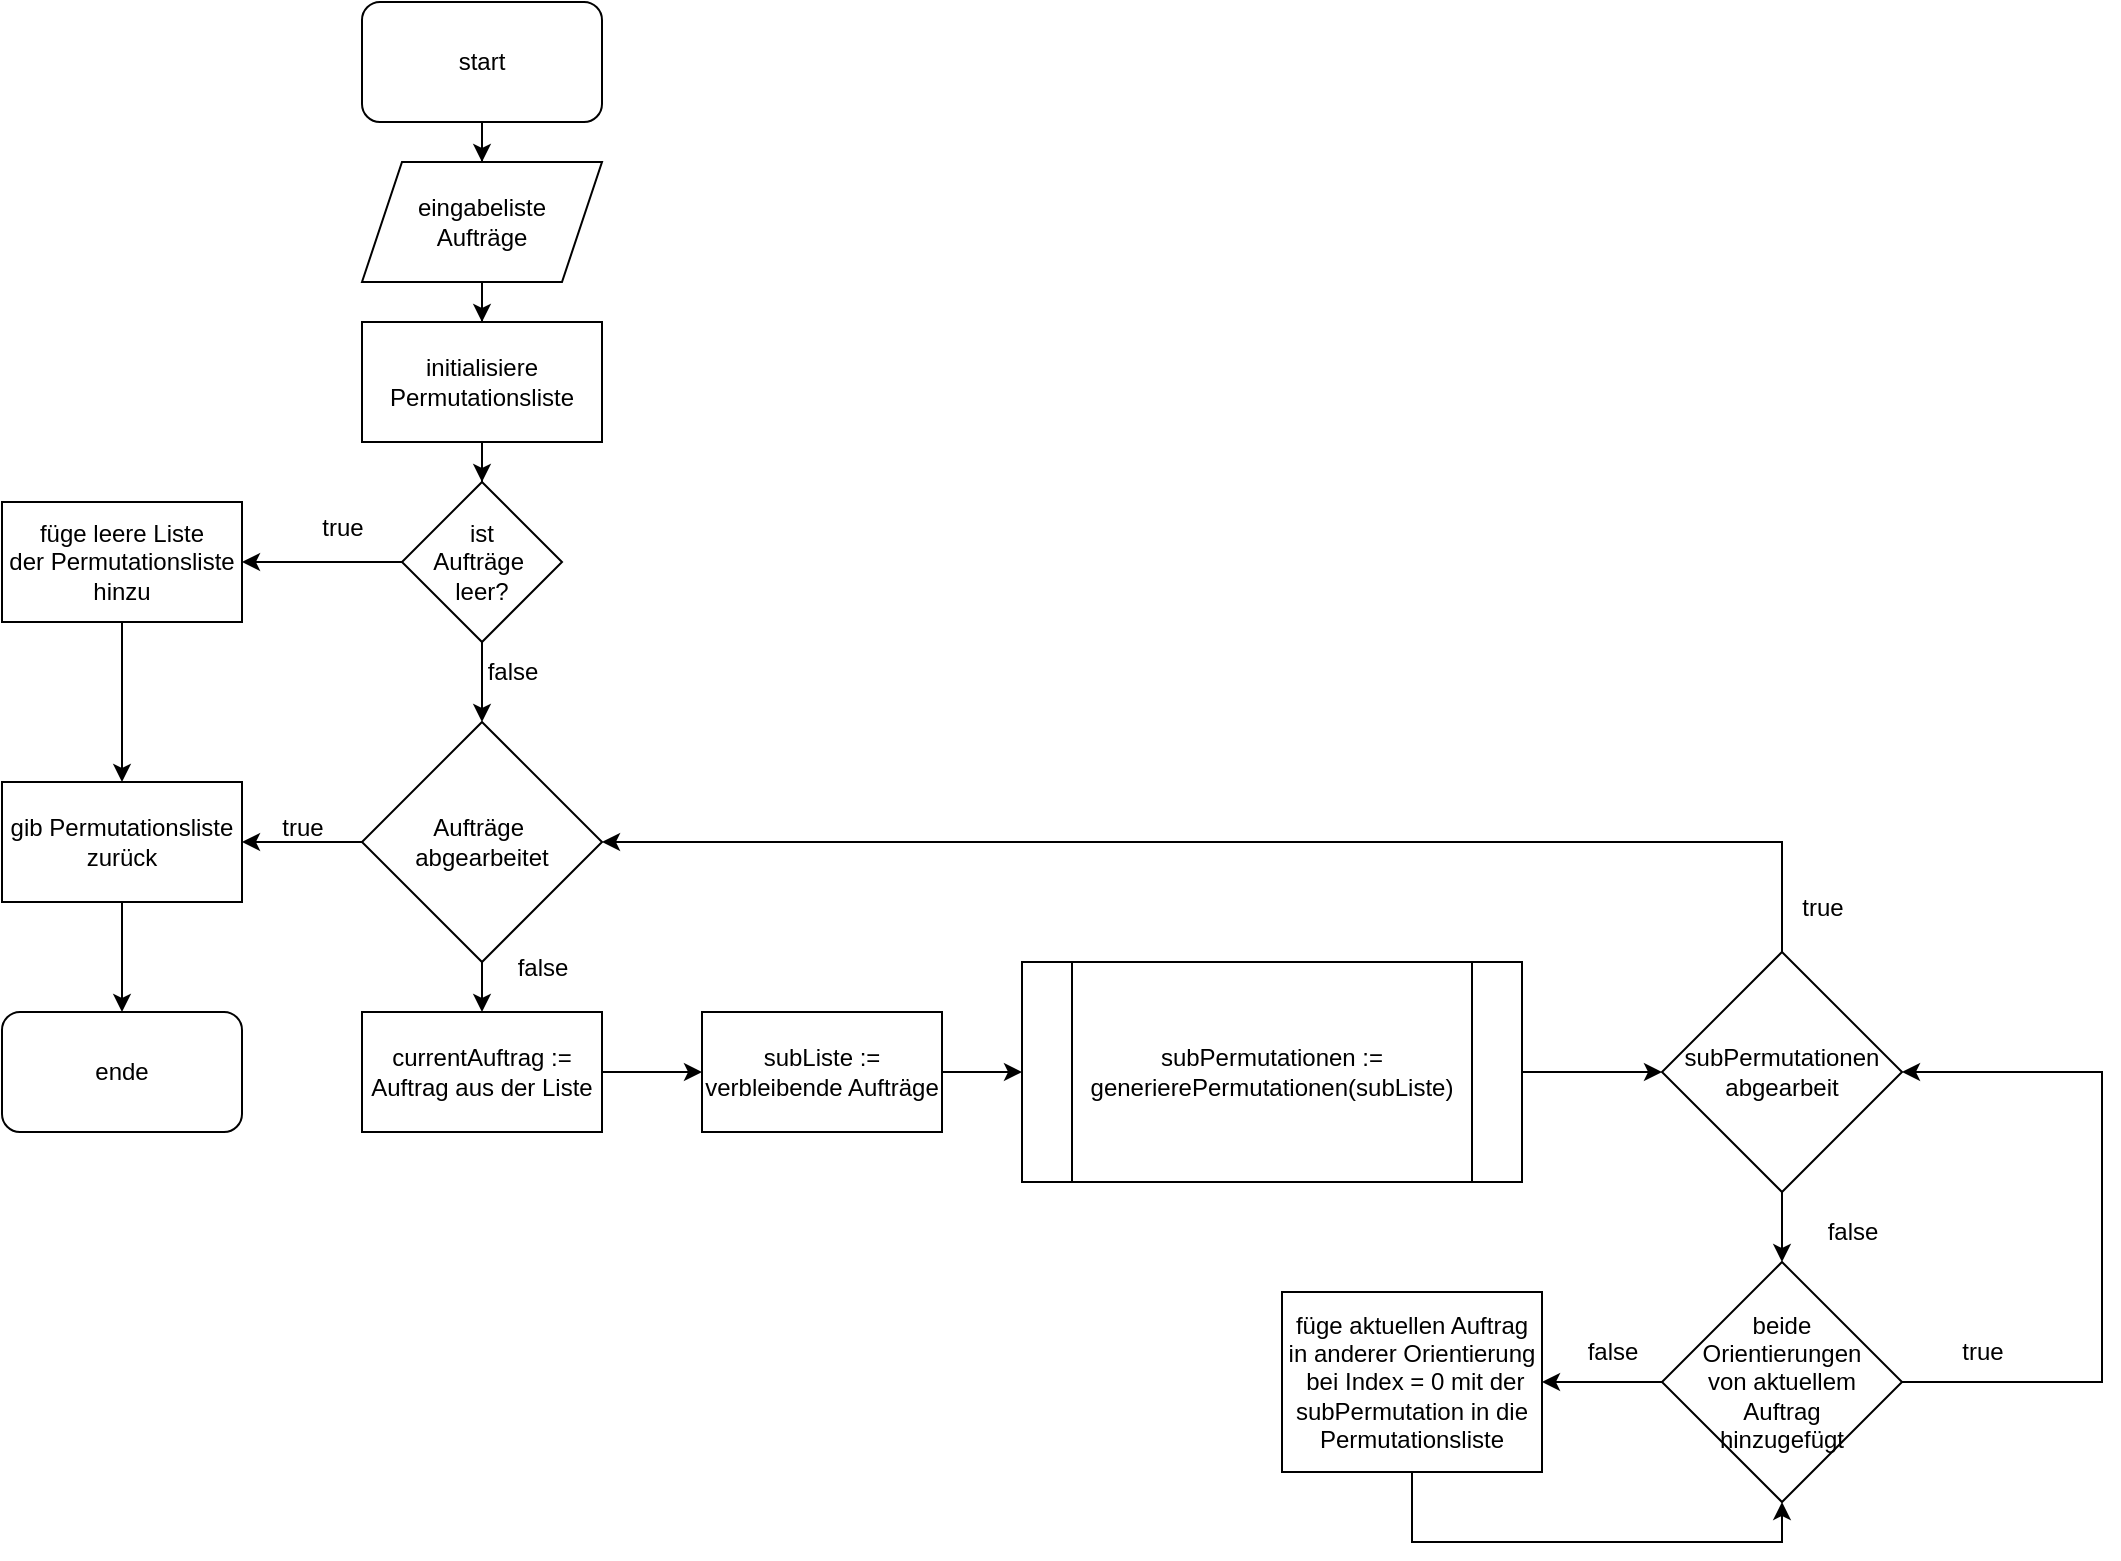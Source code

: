 <mxfile version="25.0.1">
  <diagram name="Seite-1" id="P5Tp8m2wn6zDCQ3BAcU_">
    <mxGraphModel dx="1565" dy="720" grid="1" gridSize="10" guides="1" tooltips="1" connect="1" arrows="1" fold="1" page="1" pageScale="1" pageWidth="827" pageHeight="1169" math="0" shadow="0">
      <root>
        <mxCell id="0" />
        <mxCell id="1" parent="0" />
        <mxCell id="7oTjCa2Ouzj-Hqc4BHTv-20" value="" style="edgeStyle=orthogonalEdgeStyle;rounded=0;orthogonalLoop=1;jettySize=auto;html=1;entryX=0.5;entryY=0;entryDx=0;entryDy=0;" edge="1" parent="1" source="7oTjCa2Ouzj-Hqc4BHTv-1" target="7oTjCa2Ouzj-Hqc4BHTv-2">
          <mxGeometry relative="1" as="geometry" />
        </mxCell>
        <mxCell id="7oTjCa2Ouzj-Hqc4BHTv-1" value="start" style="rounded=1;whiteSpace=wrap;html=1;" vertex="1" parent="1">
          <mxGeometry x="200" y="20" width="120" height="60" as="geometry" />
        </mxCell>
        <mxCell id="7oTjCa2Ouzj-Hqc4BHTv-21" value="" style="edgeStyle=orthogonalEdgeStyle;rounded=0;orthogonalLoop=1;jettySize=auto;html=1;" edge="1" parent="1" source="7oTjCa2Ouzj-Hqc4BHTv-2" target="7oTjCa2Ouzj-Hqc4BHTv-5">
          <mxGeometry relative="1" as="geometry" />
        </mxCell>
        <mxCell id="7oTjCa2Ouzj-Hqc4BHTv-2" value="eingabeliste&lt;div&gt;Aufträge&lt;/div&gt;" style="shape=parallelogram;perimeter=parallelogramPerimeter;whiteSpace=wrap;html=1;fixedSize=1;" vertex="1" parent="1">
          <mxGeometry x="200" y="100" width="120" height="60" as="geometry" />
        </mxCell>
        <mxCell id="7oTjCa2Ouzj-Hqc4BHTv-23" value="" style="edgeStyle=orthogonalEdgeStyle;rounded=0;orthogonalLoop=1;jettySize=auto;html=1;" edge="1" parent="1" source="7oTjCa2Ouzj-Hqc4BHTv-3" target="7oTjCa2Ouzj-Hqc4BHTv-8">
          <mxGeometry relative="1" as="geometry" />
        </mxCell>
        <mxCell id="7oTjCa2Ouzj-Hqc4BHTv-24" value="" style="edgeStyle=orthogonalEdgeStyle;rounded=0;orthogonalLoop=1;jettySize=auto;html=1;" edge="1" parent="1" source="7oTjCa2Ouzj-Hqc4BHTv-3" target="7oTjCa2Ouzj-Hqc4BHTv-4">
          <mxGeometry relative="1" as="geometry" />
        </mxCell>
        <mxCell id="7oTjCa2Ouzj-Hqc4BHTv-3" value="ist&lt;div&gt;Aufträge&amp;nbsp;&lt;/div&gt;&lt;div&gt;leer?&lt;/div&gt;" style="rhombus;whiteSpace=wrap;html=1;" vertex="1" parent="1">
          <mxGeometry x="220" y="260" width="80" height="80" as="geometry" />
        </mxCell>
        <mxCell id="7oTjCa2Ouzj-Hqc4BHTv-25" value="" style="edgeStyle=orthogonalEdgeStyle;rounded=0;orthogonalLoop=1;jettySize=auto;html=1;" edge="1" parent="1" source="7oTjCa2Ouzj-Hqc4BHTv-4" target="7oTjCa2Ouzj-Hqc4BHTv-6">
          <mxGeometry relative="1" as="geometry" />
        </mxCell>
        <mxCell id="7oTjCa2Ouzj-Hqc4BHTv-4" value="füge leere Liste&lt;div&gt;der Permutationsliste hinzu&lt;/div&gt;" style="rounded=0;whiteSpace=wrap;html=1;" vertex="1" parent="1">
          <mxGeometry x="20" y="270" width="120" height="60" as="geometry" />
        </mxCell>
        <mxCell id="7oTjCa2Ouzj-Hqc4BHTv-22" value="" style="edgeStyle=orthogonalEdgeStyle;rounded=0;orthogonalLoop=1;jettySize=auto;html=1;" edge="1" parent="1" source="7oTjCa2Ouzj-Hqc4BHTv-5" target="7oTjCa2Ouzj-Hqc4BHTv-3">
          <mxGeometry relative="1" as="geometry" />
        </mxCell>
        <mxCell id="7oTjCa2Ouzj-Hqc4BHTv-5" value="initialisiere Permutationsliste" style="rounded=0;whiteSpace=wrap;html=1;" vertex="1" parent="1">
          <mxGeometry x="200" y="180" width="120" height="60" as="geometry" />
        </mxCell>
        <mxCell id="7oTjCa2Ouzj-Hqc4BHTv-43" value="" style="edgeStyle=orthogonalEdgeStyle;rounded=0;orthogonalLoop=1;jettySize=auto;html=1;" edge="1" parent="1" source="7oTjCa2Ouzj-Hqc4BHTv-6" target="7oTjCa2Ouzj-Hqc4BHTv-41">
          <mxGeometry relative="1" as="geometry" />
        </mxCell>
        <mxCell id="7oTjCa2Ouzj-Hqc4BHTv-6" value="gib Permutationsliste zurück" style="rounded=0;whiteSpace=wrap;html=1;" vertex="1" parent="1">
          <mxGeometry x="20" y="410" width="120" height="60" as="geometry" />
        </mxCell>
        <mxCell id="7oTjCa2Ouzj-Hqc4BHTv-26" value="" style="edgeStyle=orthogonalEdgeStyle;rounded=0;orthogonalLoop=1;jettySize=auto;html=1;entryX=1;entryY=0.5;entryDx=0;entryDy=0;" edge="1" parent="1" source="7oTjCa2Ouzj-Hqc4BHTv-8">
          <mxGeometry relative="1" as="geometry">
            <mxPoint x="140" y="440" as="targetPoint" />
          </mxGeometry>
        </mxCell>
        <mxCell id="7oTjCa2Ouzj-Hqc4BHTv-27" value="" style="edgeStyle=orthogonalEdgeStyle;rounded=0;orthogonalLoop=1;jettySize=auto;html=1;entryX=0.5;entryY=0;entryDx=0;entryDy=0;" edge="1" parent="1" source="7oTjCa2Ouzj-Hqc4BHTv-8" target="7oTjCa2Ouzj-Hqc4BHTv-10">
          <mxGeometry relative="1" as="geometry">
            <mxPoint x="260" y="520" as="targetPoint" />
          </mxGeometry>
        </mxCell>
        <mxCell id="7oTjCa2Ouzj-Hqc4BHTv-8" value="Aufträge&amp;nbsp;&lt;div&gt;abgearbeitet&lt;/div&gt;" style="rhombus;whiteSpace=wrap;html=1;" vertex="1" parent="1">
          <mxGeometry x="200" y="380" width="120" height="120" as="geometry" />
        </mxCell>
        <mxCell id="7oTjCa2Ouzj-Hqc4BHTv-29" value="" style="edgeStyle=orthogonalEdgeStyle;rounded=0;orthogonalLoop=1;jettySize=auto;html=1;entryX=0;entryY=0.5;entryDx=0;entryDy=0;" edge="1" parent="1" source="7oTjCa2Ouzj-Hqc4BHTv-10" target="7oTjCa2Ouzj-Hqc4BHTv-12">
          <mxGeometry relative="1" as="geometry" />
        </mxCell>
        <mxCell id="7oTjCa2Ouzj-Hqc4BHTv-10" value="currentAuftrag&lt;span style=&quot;background-color: initial;&quot;&gt;&amp;nbsp;:= Auftrag aus der Liste&lt;/span&gt;" style="rounded=0;whiteSpace=wrap;html=1;" vertex="1" parent="1">
          <mxGeometry x="200" y="525" width="120" height="60" as="geometry" />
        </mxCell>
        <mxCell id="7oTjCa2Ouzj-Hqc4BHTv-30" value="" style="edgeStyle=orthogonalEdgeStyle;rounded=0;orthogonalLoop=1;jettySize=auto;html=1;exitX=1;exitY=0.5;exitDx=0;exitDy=0;entryX=0;entryY=0.5;entryDx=0;entryDy=0;" edge="1" parent="1" source="7oTjCa2Ouzj-Hqc4BHTv-12" target="7oTjCa2Ouzj-Hqc4BHTv-13">
          <mxGeometry relative="1" as="geometry">
            <mxPoint x="260.04" y="690" as="targetPoint" />
          </mxGeometry>
        </mxCell>
        <mxCell id="7oTjCa2Ouzj-Hqc4BHTv-12" value="subListe := verbleibende Aufträge" style="rounded=0;whiteSpace=wrap;html=1;" vertex="1" parent="1">
          <mxGeometry x="370" y="525" width="120" height="60" as="geometry" />
        </mxCell>
        <mxCell id="7oTjCa2Ouzj-Hqc4BHTv-32" value="" style="edgeStyle=orthogonalEdgeStyle;rounded=0;orthogonalLoop=1;jettySize=auto;html=1;exitX=1;exitY=0.5;exitDx=0;exitDy=0;" edge="1" parent="1" source="7oTjCa2Ouzj-Hqc4BHTv-13" target="7oTjCa2Ouzj-Hqc4BHTv-15">
          <mxGeometry relative="1" as="geometry" />
        </mxCell>
        <mxCell id="7oTjCa2Ouzj-Hqc4BHTv-13" value="subPermutationen := generierePermutationen(subListe)" style="shape=process;whiteSpace=wrap;html=1;backgroundOutline=1;" vertex="1" parent="1">
          <mxGeometry x="530" y="500" width="250" height="110" as="geometry" />
        </mxCell>
        <mxCell id="7oTjCa2Ouzj-Hqc4BHTv-19" value="" style="edgeStyle=orthogonalEdgeStyle;rounded=0;orthogonalLoop=1;jettySize=auto;html=1;entryX=0.5;entryY=0;entryDx=0;entryDy=0;" edge="1" parent="1" source="7oTjCa2Ouzj-Hqc4BHTv-15" target="7oTjCa2Ouzj-Hqc4BHTv-46">
          <mxGeometry relative="1" as="geometry" />
        </mxCell>
        <mxCell id="7oTjCa2Ouzj-Hqc4BHTv-35" style="edgeStyle=orthogonalEdgeStyle;rounded=0;orthogonalLoop=1;jettySize=auto;html=1;entryX=1;entryY=0.5;entryDx=0;entryDy=0;exitX=0.5;exitY=0;exitDx=0;exitDy=0;" edge="1" parent="1" source="7oTjCa2Ouzj-Hqc4BHTv-15" target="7oTjCa2Ouzj-Hqc4BHTv-8">
          <mxGeometry relative="1" as="geometry">
            <mxPoint x="470" y="450" as="targetPoint" />
            <Array as="points">
              <mxPoint x="910" y="440" />
            </Array>
          </mxGeometry>
        </mxCell>
        <mxCell id="7oTjCa2Ouzj-Hqc4BHTv-15" value="subPermutationen abgearbeit" style="rhombus;whiteSpace=wrap;html=1;" vertex="1" parent="1">
          <mxGeometry x="850" y="495" width="120" height="120" as="geometry" />
        </mxCell>
        <mxCell id="7oTjCa2Ouzj-Hqc4BHTv-34" style="edgeStyle=orthogonalEdgeStyle;rounded=0;orthogonalLoop=1;jettySize=auto;html=1;exitX=0.75;exitY=1;exitDx=0;exitDy=0;entryX=0.5;entryY=1;entryDx=0;entryDy=0;" edge="1" parent="1" source="7oTjCa2Ouzj-Hqc4BHTv-17" target="7oTjCa2Ouzj-Hqc4BHTv-46">
          <mxGeometry relative="1" as="geometry">
            <mxPoint x="850" y="800" as="targetPoint" />
            <Array as="points">
              <mxPoint x="725" y="755" />
              <mxPoint x="725" y="790" />
              <mxPoint x="910" y="790" />
            </Array>
          </mxGeometry>
        </mxCell>
        <mxCell id="7oTjCa2Ouzj-Hqc4BHTv-17" value="füge aktuellen Auftrag&lt;div&gt;in anderer Orientierung&lt;/div&gt;&lt;div&gt;&amp;nbsp;bei Index = 0 mit der subPermutation in die Permutationsliste&lt;/div&gt;" style="rounded=0;whiteSpace=wrap;html=1;" vertex="1" parent="1">
          <mxGeometry x="660" y="665" width="130" height="90" as="geometry" />
        </mxCell>
        <mxCell id="7oTjCa2Ouzj-Hqc4BHTv-37" value="true" style="text;html=1;align=center;verticalAlign=middle;resizable=0;points=[];autosize=1;strokeColor=none;fillColor=none;" vertex="1" parent="1">
          <mxGeometry x="150" y="418" width="40" height="30" as="geometry" />
        </mxCell>
        <mxCell id="7oTjCa2Ouzj-Hqc4BHTv-38" value="false" style="text;html=1;align=center;verticalAlign=middle;resizable=0;points=[];autosize=1;strokeColor=none;fillColor=none;" vertex="1" parent="1">
          <mxGeometry x="265" y="488" width="50" height="30" as="geometry" />
        </mxCell>
        <mxCell id="7oTjCa2Ouzj-Hqc4BHTv-39" value="false" style="text;html=1;align=center;verticalAlign=middle;resizable=0;points=[];autosize=1;strokeColor=none;fillColor=none;" vertex="1" parent="1">
          <mxGeometry x="920" y="620" width="50" height="30" as="geometry" />
        </mxCell>
        <mxCell id="7oTjCa2Ouzj-Hqc4BHTv-40" value="true" style="text;html=1;align=center;verticalAlign=middle;resizable=0;points=[];autosize=1;strokeColor=none;fillColor=none;" vertex="1" parent="1">
          <mxGeometry x="910" y="458" width="40" height="30" as="geometry" />
        </mxCell>
        <mxCell id="7oTjCa2Ouzj-Hqc4BHTv-41" value="ende" style="rounded=1;whiteSpace=wrap;html=1;" vertex="1" parent="1">
          <mxGeometry x="20" y="525" width="120" height="60" as="geometry" />
        </mxCell>
        <mxCell id="7oTjCa2Ouzj-Hqc4BHTv-44" value="true" style="text;html=1;align=center;verticalAlign=middle;resizable=0;points=[];autosize=1;strokeColor=none;fillColor=none;" vertex="1" parent="1">
          <mxGeometry x="170" y="268" width="40" height="30" as="geometry" />
        </mxCell>
        <mxCell id="7oTjCa2Ouzj-Hqc4BHTv-45" value="false" style="text;html=1;align=center;verticalAlign=middle;resizable=0;points=[];autosize=1;strokeColor=none;fillColor=none;" vertex="1" parent="1">
          <mxGeometry x="250" y="340" width="50" height="30" as="geometry" />
        </mxCell>
        <mxCell id="7oTjCa2Ouzj-Hqc4BHTv-47" value="" style="edgeStyle=orthogonalEdgeStyle;rounded=0;orthogonalLoop=1;jettySize=auto;html=1;" edge="1" parent="1" source="7oTjCa2Ouzj-Hqc4BHTv-46" target="7oTjCa2Ouzj-Hqc4BHTv-17">
          <mxGeometry relative="1" as="geometry">
            <Array as="points">
              <mxPoint x="810" y="710" />
              <mxPoint x="810" y="710" />
            </Array>
          </mxGeometry>
        </mxCell>
        <mxCell id="7oTjCa2Ouzj-Hqc4BHTv-48" style="edgeStyle=orthogonalEdgeStyle;rounded=0;orthogonalLoop=1;jettySize=auto;html=1;exitX=1;exitY=0.5;exitDx=0;exitDy=0;entryX=1;entryY=0.5;entryDx=0;entryDy=0;" edge="1" parent="1" source="7oTjCa2Ouzj-Hqc4BHTv-46" target="7oTjCa2Ouzj-Hqc4BHTv-15">
          <mxGeometry relative="1" as="geometry">
            <Array as="points">
              <mxPoint x="1070" y="710" />
              <mxPoint x="1070" y="555" />
            </Array>
          </mxGeometry>
        </mxCell>
        <mxCell id="7oTjCa2Ouzj-Hqc4BHTv-46" value="beide&lt;div&gt;Orientierungen&lt;div&gt;von aktuellem&lt;/div&gt;&lt;/div&gt;&lt;div&gt;Auftrag&lt;/div&gt;&lt;div&gt;hinzugefügt&lt;/div&gt;" style="rhombus;whiteSpace=wrap;html=1;" vertex="1" parent="1">
          <mxGeometry x="850" y="650" width="120" height="120" as="geometry" />
        </mxCell>
        <mxCell id="7oTjCa2Ouzj-Hqc4BHTv-49" value="true" style="text;html=1;align=center;verticalAlign=middle;resizable=0;points=[];autosize=1;strokeColor=none;fillColor=none;" vertex="1" parent="1">
          <mxGeometry x="990" y="680" width="40" height="30" as="geometry" />
        </mxCell>
        <mxCell id="7oTjCa2Ouzj-Hqc4BHTv-50" value="false" style="text;html=1;align=center;verticalAlign=middle;resizable=0;points=[];autosize=1;strokeColor=none;fillColor=none;" vertex="1" parent="1">
          <mxGeometry x="800" y="680" width="50" height="30" as="geometry" />
        </mxCell>
      </root>
    </mxGraphModel>
  </diagram>
</mxfile>
